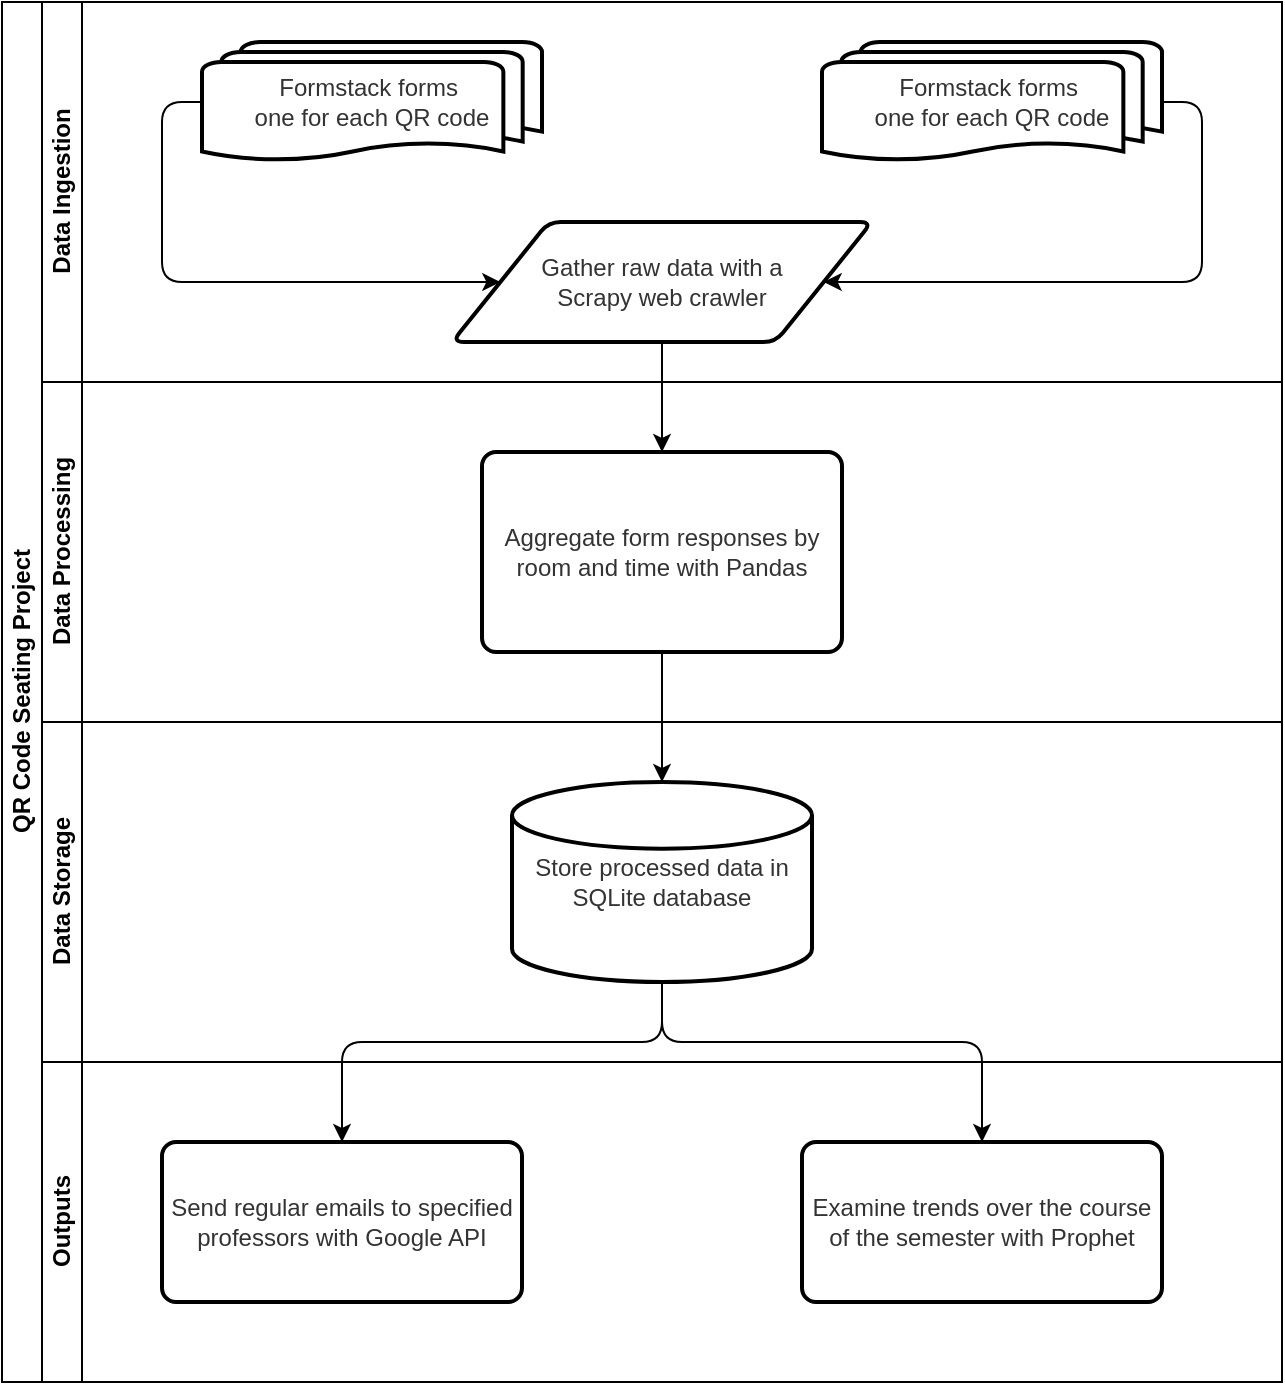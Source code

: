 <mxfile version="14.3.1" type="github"><diagram id="ELSLKBek0jEsgU3tl6kT" name="Page-1"><mxGraphModel dx="1298" dy="831" grid="1" gridSize="10" guides="1" tooltips="1" connect="1" arrows="1" fold="1" page="1" pageScale="1" pageWidth="850" pageHeight="1100" math="0" shadow="0"><root><mxCell id="0"/><mxCell id="1" parent="0"/><mxCell id="kE-aGeFutu2w6D1lVtd--12" value="QR Code Seating Project" style="swimlane;html=1;childLayout=stackLayout;resizeParent=1;resizeParentMax=0;horizontal=0;startSize=20;horizontalStack=0;" vertex="1" parent="1"><mxGeometry x="100" y="200" width="640" height="690" as="geometry"/></mxCell><mxCell id="kE-aGeFutu2w6D1lVtd--23" value="Data Ingestion" style="swimlane;html=1;startSize=20;horizontal=0;" vertex="1" parent="kE-aGeFutu2w6D1lVtd--12"><mxGeometry x="20" width="620" height="190" as="geometry"/></mxCell><mxCell id="kE-aGeFutu2w6D1lVtd--30" style="edgeStyle=orthogonalEdgeStyle;rounded=1;orthogonalLoop=1;jettySize=auto;html=1;exitX=0;exitY=0.5;exitDx=0;exitDy=0;exitPerimeter=0;entryX=0;entryY=0.5;entryDx=0;entryDy=0;" edge="1" parent="kE-aGeFutu2w6D1lVtd--23" source="kE-aGeFutu2w6D1lVtd--26" target="kE-aGeFutu2w6D1lVtd--28"><mxGeometry relative="1" as="geometry"><Array as="points"><mxPoint x="60" y="50"/><mxPoint x="60" y="140"/></Array></mxGeometry></mxCell><mxCell id="kE-aGeFutu2w6D1lVtd--26" value="&lt;span data-lucid-type=&quot;application/vnd.lucid.text&quot; data-lucid-content=&quot;{&amp;#34;t&amp;#34;:&amp;#34;Formstack forms one for each QR code&amp;#34;,&amp;#34;m&amp;#34;:[{&amp;#34;s&amp;#34;:0,&amp;#34;n&amp;#34;:&amp;#34;a&amp;#34;,&amp;#34;v&amp;#34;:&amp;#34;center&amp;#34;},{&amp;#34;s&amp;#34;:0,&amp;#34;n&amp;#34;:&amp;#34;c&amp;#34;,&amp;#34;v&amp;#34;:&amp;#34;333333ff&amp;#34;,&amp;#34;e&amp;#34;:36}]}&quot;&gt;&lt;span style=&quot;color: rgb(51 , 51 , 51)&quot;&gt;Formstack forms &lt;br&gt;one for each QR code&lt;/span&gt;&lt;/span&gt;" style="strokeWidth=2;html=1;shape=mxgraph.flowchart.multi-document;whiteSpace=wrap;" vertex="1" parent="kE-aGeFutu2w6D1lVtd--23"><mxGeometry x="80" y="20" width="170" height="60" as="geometry"/></mxCell><mxCell id="kE-aGeFutu2w6D1lVtd--31" style="edgeStyle=orthogonalEdgeStyle;rounded=1;orthogonalLoop=1;jettySize=auto;html=1;exitX=1;exitY=0.5;exitDx=0;exitDy=0;exitPerimeter=0;entryX=1;entryY=0.5;entryDx=0;entryDy=0;" edge="1" parent="kE-aGeFutu2w6D1lVtd--23" source="kE-aGeFutu2w6D1lVtd--27" target="kE-aGeFutu2w6D1lVtd--28"><mxGeometry relative="1" as="geometry"><Array as="points"><mxPoint x="580" y="50"/><mxPoint x="580" y="140"/></Array></mxGeometry></mxCell><mxCell id="kE-aGeFutu2w6D1lVtd--27" value="&lt;span data-lucid-type=&quot;application/vnd.lucid.text&quot; data-lucid-content=&quot;{&amp;#34;t&amp;#34;:&amp;#34;Formstack forms one for each QR code&amp;#34;,&amp;#34;m&amp;#34;:[{&amp;#34;s&amp;#34;:0,&amp;#34;n&amp;#34;:&amp;#34;a&amp;#34;,&amp;#34;v&amp;#34;:&amp;#34;center&amp;#34;},{&amp;#34;s&amp;#34;:0,&amp;#34;n&amp;#34;:&amp;#34;c&amp;#34;,&amp;#34;v&amp;#34;:&amp;#34;333333ff&amp;#34;,&amp;#34;e&amp;#34;:36}]}&quot;&gt;&lt;span style=&quot;color: rgb(51 , 51 , 51)&quot;&gt;Formstack forms &lt;br&gt;one for each QR code&lt;/span&gt;&lt;/span&gt;" style="strokeWidth=2;html=1;shape=mxgraph.flowchart.multi-document;whiteSpace=wrap;" vertex="1" parent="kE-aGeFutu2w6D1lVtd--23"><mxGeometry x="390" y="20" width="170" height="60" as="geometry"/></mxCell><mxCell id="kE-aGeFutu2w6D1lVtd--28" value="&lt;span data-lucid-type=&quot;application/vnd.lucid.text&quot; data-lucid-content=&quot;{&amp;#34;t&amp;#34;:&amp;#34;Gather raw data with a Scrapy web crawler&amp;#34;,&amp;#34;m&amp;#34;:[{&amp;#34;s&amp;#34;:0,&amp;#34;n&amp;#34;:&amp;#34;a&amp;#34;,&amp;#34;v&amp;#34;:&amp;#34;center&amp;#34;},{&amp;#34;s&amp;#34;:0,&amp;#34;n&amp;#34;:&amp;#34;c&amp;#34;,&amp;#34;v&amp;#34;:&amp;#34;333333ff&amp;#34;,&amp;#34;e&amp;#34;:41}]}&quot;&gt;&lt;span style=&quot;color: rgb(51 , 51 , 51)&quot;&gt;Gather raw data with a&lt;br&gt;Scrapy web crawler&lt;/span&gt;&lt;/span&gt;" style="shape=parallelogram;html=1;strokeWidth=2;perimeter=parallelogramPerimeter;whiteSpace=wrap;rounded=1;arcSize=12;size=0.23;" vertex="1" parent="kE-aGeFutu2w6D1lVtd--23"><mxGeometry x="205" y="110" width="210" height="60" as="geometry"/></mxCell><mxCell id="kE-aGeFutu2w6D1lVtd--13" value="Data Processing" style="swimlane;html=1;startSize=20;horizontal=0;" vertex="1" parent="kE-aGeFutu2w6D1lVtd--12"><mxGeometry x="20" y="190" width="620" height="170" as="geometry"/></mxCell><mxCell id="kE-aGeFutu2w6D1lVtd--33" value="&lt;span data-lucid-type=&quot;application/vnd.lucid.text&quot; data-lucid-content=&quot;{&amp;#34;t&amp;#34;:&amp;#34;Aggregate form responses by room and time with Pandas&amp;#34;,&amp;#34;m&amp;#34;:[{&amp;#34;s&amp;#34;:0,&amp;#34;n&amp;#34;:&amp;#34;a&amp;#34;,&amp;#34;v&amp;#34;:&amp;#34;center&amp;#34;},{&amp;#34;s&amp;#34;:0,&amp;#34;n&amp;#34;:&amp;#34;c&amp;#34;,&amp;#34;v&amp;#34;:&amp;#34;333333ff&amp;#34;,&amp;#34;e&amp;#34;:53}]}&quot;&gt;&lt;span style=&quot;color: rgb(51 , 51 , 51)&quot;&gt;Aggregate form responses by room and time with Pandas&lt;/span&gt;&lt;/span&gt;" style="rounded=1;whiteSpace=wrap;html=1;absoluteArcSize=1;arcSize=14;strokeWidth=2;" vertex="1" parent="kE-aGeFutu2w6D1lVtd--13"><mxGeometry x="220" y="35" width="180" height="100" as="geometry"/></mxCell><mxCell id="kE-aGeFutu2w6D1lVtd--14" value="Data Storage" style="swimlane;html=1;startSize=20;horizontal=0;" vertex="1" parent="kE-aGeFutu2w6D1lVtd--12"><mxGeometry x="20" y="360" width="620" height="170" as="geometry"/></mxCell><mxCell id="kE-aGeFutu2w6D1lVtd--35" value="&lt;span data-lucid-type=&quot;application/vnd.lucid.text&quot; data-lucid-content=&quot;{&amp;#34;t&amp;#34;:&amp;#34;Store processed data in SQLite database&amp;#34;,&amp;#34;m&amp;#34;:[{&amp;#34;s&amp;#34;:0,&amp;#34;n&amp;#34;:&amp;#34;a&amp;#34;,&amp;#34;v&amp;#34;:&amp;#34;center&amp;#34;},{&amp;#34;s&amp;#34;:0,&amp;#34;n&amp;#34;:&amp;#34;c&amp;#34;,&amp;#34;v&amp;#34;:&amp;#34;333333ff&amp;#34;,&amp;#34;e&amp;#34;:39}]}&quot;&gt;&lt;span style=&quot;color: rgb(51 , 51 , 51)&quot;&gt;Store processed data in SQLite database&lt;/span&gt;&lt;/span&gt;" style="strokeWidth=2;html=1;shape=mxgraph.flowchart.database;whiteSpace=wrap;" vertex="1" parent="kE-aGeFutu2w6D1lVtd--14"><mxGeometry x="235" y="30" width="150" height="100" as="geometry"/></mxCell><mxCell id="kE-aGeFutu2w6D1lVtd--34" style="edgeStyle=orthogonalEdgeStyle;rounded=0;orthogonalLoop=1;jettySize=auto;html=1;exitX=0.5;exitY=1;exitDx=0;exitDy=0;entryX=0.5;entryY=0;entryDx=0;entryDy=0;" edge="1" parent="kE-aGeFutu2w6D1lVtd--12" source="kE-aGeFutu2w6D1lVtd--28" target="kE-aGeFutu2w6D1lVtd--33"><mxGeometry relative="1" as="geometry"/></mxCell><mxCell id="kE-aGeFutu2w6D1lVtd--36" style="edgeStyle=orthogonalEdgeStyle;rounded=0;orthogonalLoop=1;jettySize=auto;html=1;exitX=0.5;exitY=1;exitDx=0;exitDy=0;entryX=0.5;entryY=0;entryDx=0;entryDy=0;entryPerimeter=0;" edge="1" parent="kE-aGeFutu2w6D1lVtd--12" source="kE-aGeFutu2w6D1lVtd--33" target="kE-aGeFutu2w6D1lVtd--35"><mxGeometry relative="1" as="geometry"/></mxCell><mxCell id="kE-aGeFutu2w6D1lVtd--15" value="Outputs" style="swimlane;html=1;startSize=20;horizontal=0;" vertex="1" parent="kE-aGeFutu2w6D1lVtd--12"><mxGeometry x="20" y="530" width="620" height="160" as="geometry"/></mxCell><mxCell id="kE-aGeFutu2w6D1lVtd--39" value="&lt;span data-lucid-type=&quot;application/vnd.lucid.text&quot; data-lucid-content=&quot;{&amp;#34;t&amp;#34;:&amp;#34;Send regular emails to specified professors with Google API&amp;#34;,&amp;#34;m&amp;#34;:[{&amp;#34;s&amp;#34;:0,&amp;#34;n&amp;#34;:&amp;#34;a&amp;#34;,&amp;#34;v&amp;#34;:&amp;#34;center&amp;#34;},{&amp;#34;s&amp;#34;:0,&amp;#34;n&amp;#34;:&amp;#34;c&amp;#34;,&amp;#34;v&amp;#34;:&amp;#34;333333ff&amp;#34;,&amp;#34;e&amp;#34;:59}]}&quot;&gt;&lt;span style=&quot;color: rgb(51 , 51 , 51)&quot;&gt;Send regular emails to specified professors with Google API&lt;/span&gt;&lt;/span&gt;" style="rounded=1;whiteSpace=wrap;html=1;absoluteArcSize=1;arcSize=14;strokeWidth=2;" vertex="1" parent="kE-aGeFutu2w6D1lVtd--15"><mxGeometry x="60" y="40" width="180" height="80" as="geometry"/></mxCell><mxCell id="kE-aGeFutu2w6D1lVtd--40" value="&lt;span data-lucid-type=&quot;application/vnd.lucid.text&quot; data-lucid-content=&quot;{&amp;#34;t&amp;#34;:&amp;#34;Examine trends over the course of the semester with Prophet&amp;#34;,&amp;#34;m&amp;#34;:[{&amp;#34;s&amp;#34;:0,&amp;#34;n&amp;#34;:&amp;#34;a&amp;#34;,&amp;#34;v&amp;#34;:&amp;#34;center&amp;#34;},{&amp;#34;s&amp;#34;:0,&amp;#34;n&amp;#34;:&amp;#34;c&amp;#34;,&amp;#34;v&amp;#34;:&amp;#34;333333ff&amp;#34;,&amp;#34;e&amp;#34;:59}]}&quot;&gt;&lt;span style=&quot;color: rgb(51 , 51 , 51)&quot;&gt;Examine trends over the course of the semester with Prophet&lt;/span&gt;&lt;/span&gt;" style="rounded=1;whiteSpace=wrap;html=1;absoluteArcSize=1;arcSize=14;strokeWidth=2;" vertex="1" parent="kE-aGeFutu2w6D1lVtd--15"><mxGeometry x="380" y="40" width="180" height="80" as="geometry"/></mxCell><mxCell id="kE-aGeFutu2w6D1lVtd--41" style="edgeStyle=orthogonalEdgeStyle;rounded=1;orthogonalLoop=1;jettySize=auto;html=1;exitX=0.5;exitY=1;exitDx=0;exitDy=0;exitPerimeter=0;entryX=0.5;entryY=0;entryDx=0;entryDy=0;" edge="1" parent="kE-aGeFutu2w6D1lVtd--12" source="kE-aGeFutu2w6D1lVtd--35" target="kE-aGeFutu2w6D1lVtd--39"><mxGeometry relative="1" as="geometry"><Array as="points"><mxPoint x="330" y="520"/><mxPoint x="170" y="520"/></Array></mxGeometry></mxCell><mxCell id="kE-aGeFutu2w6D1lVtd--42" style="edgeStyle=orthogonalEdgeStyle;rounded=1;orthogonalLoop=1;jettySize=auto;html=1;exitX=0.5;exitY=1;exitDx=0;exitDy=0;exitPerimeter=0;entryX=0.5;entryY=0;entryDx=0;entryDy=0;" edge="1" parent="kE-aGeFutu2w6D1lVtd--12" source="kE-aGeFutu2w6D1lVtd--35" target="kE-aGeFutu2w6D1lVtd--40"><mxGeometry relative="1" as="geometry"><Array as="points"><mxPoint x="330" y="520"/><mxPoint x="490" y="520"/></Array></mxGeometry></mxCell></root></mxGraphModel></diagram></mxfile>